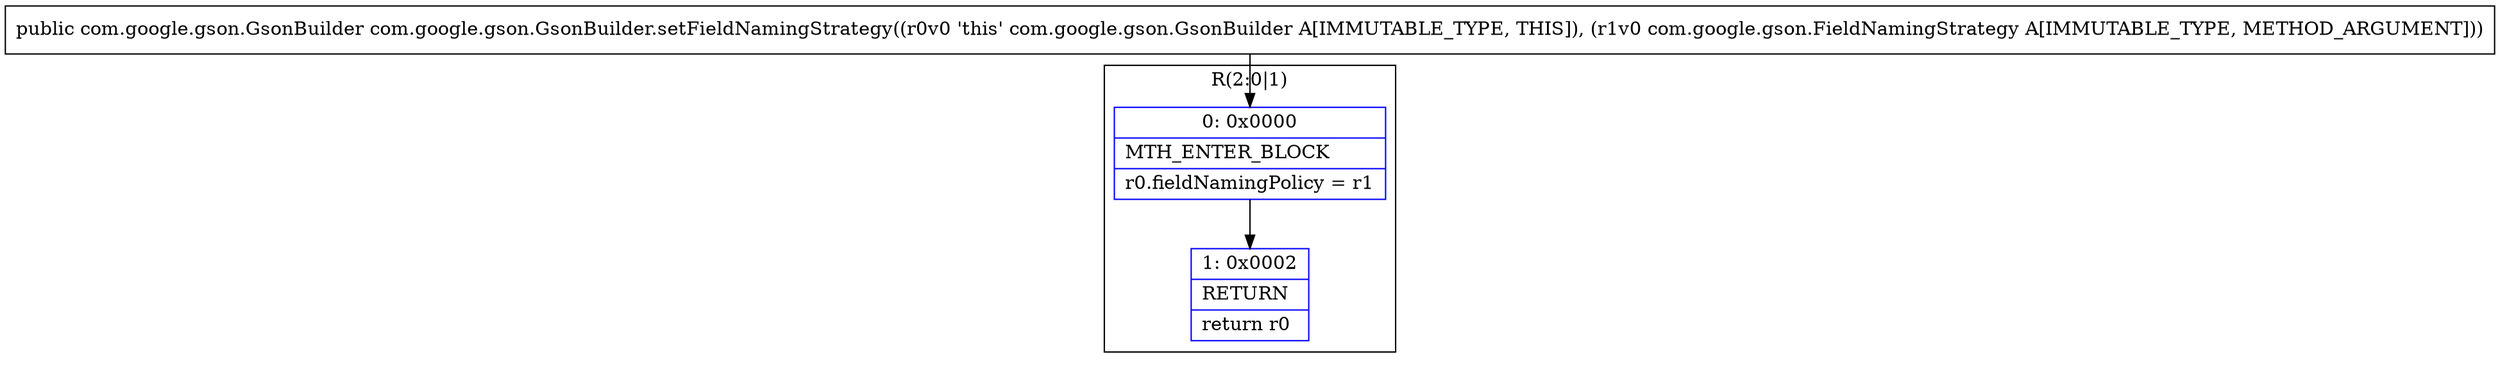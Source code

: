 digraph "CFG forcom.google.gson.GsonBuilder.setFieldNamingStrategy(Lcom\/google\/gson\/FieldNamingStrategy;)Lcom\/google\/gson\/GsonBuilder;" {
subgraph cluster_Region_1927196386 {
label = "R(2:0|1)";
node [shape=record,color=blue];
Node_0 [shape=record,label="{0\:\ 0x0000|MTH_ENTER_BLOCK\l|r0.fieldNamingPolicy = r1\l}"];
Node_1 [shape=record,label="{1\:\ 0x0002|RETURN\l|return r0\l}"];
}
MethodNode[shape=record,label="{public com.google.gson.GsonBuilder com.google.gson.GsonBuilder.setFieldNamingStrategy((r0v0 'this' com.google.gson.GsonBuilder A[IMMUTABLE_TYPE, THIS]), (r1v0 com.google.gson.FieldNamingStrategy A[IMMUTABLE_TYPE, METHOD_ARGUMENT])) }"];
MethodNode -> Node_0;
Node_0 -> Node_1;
}

